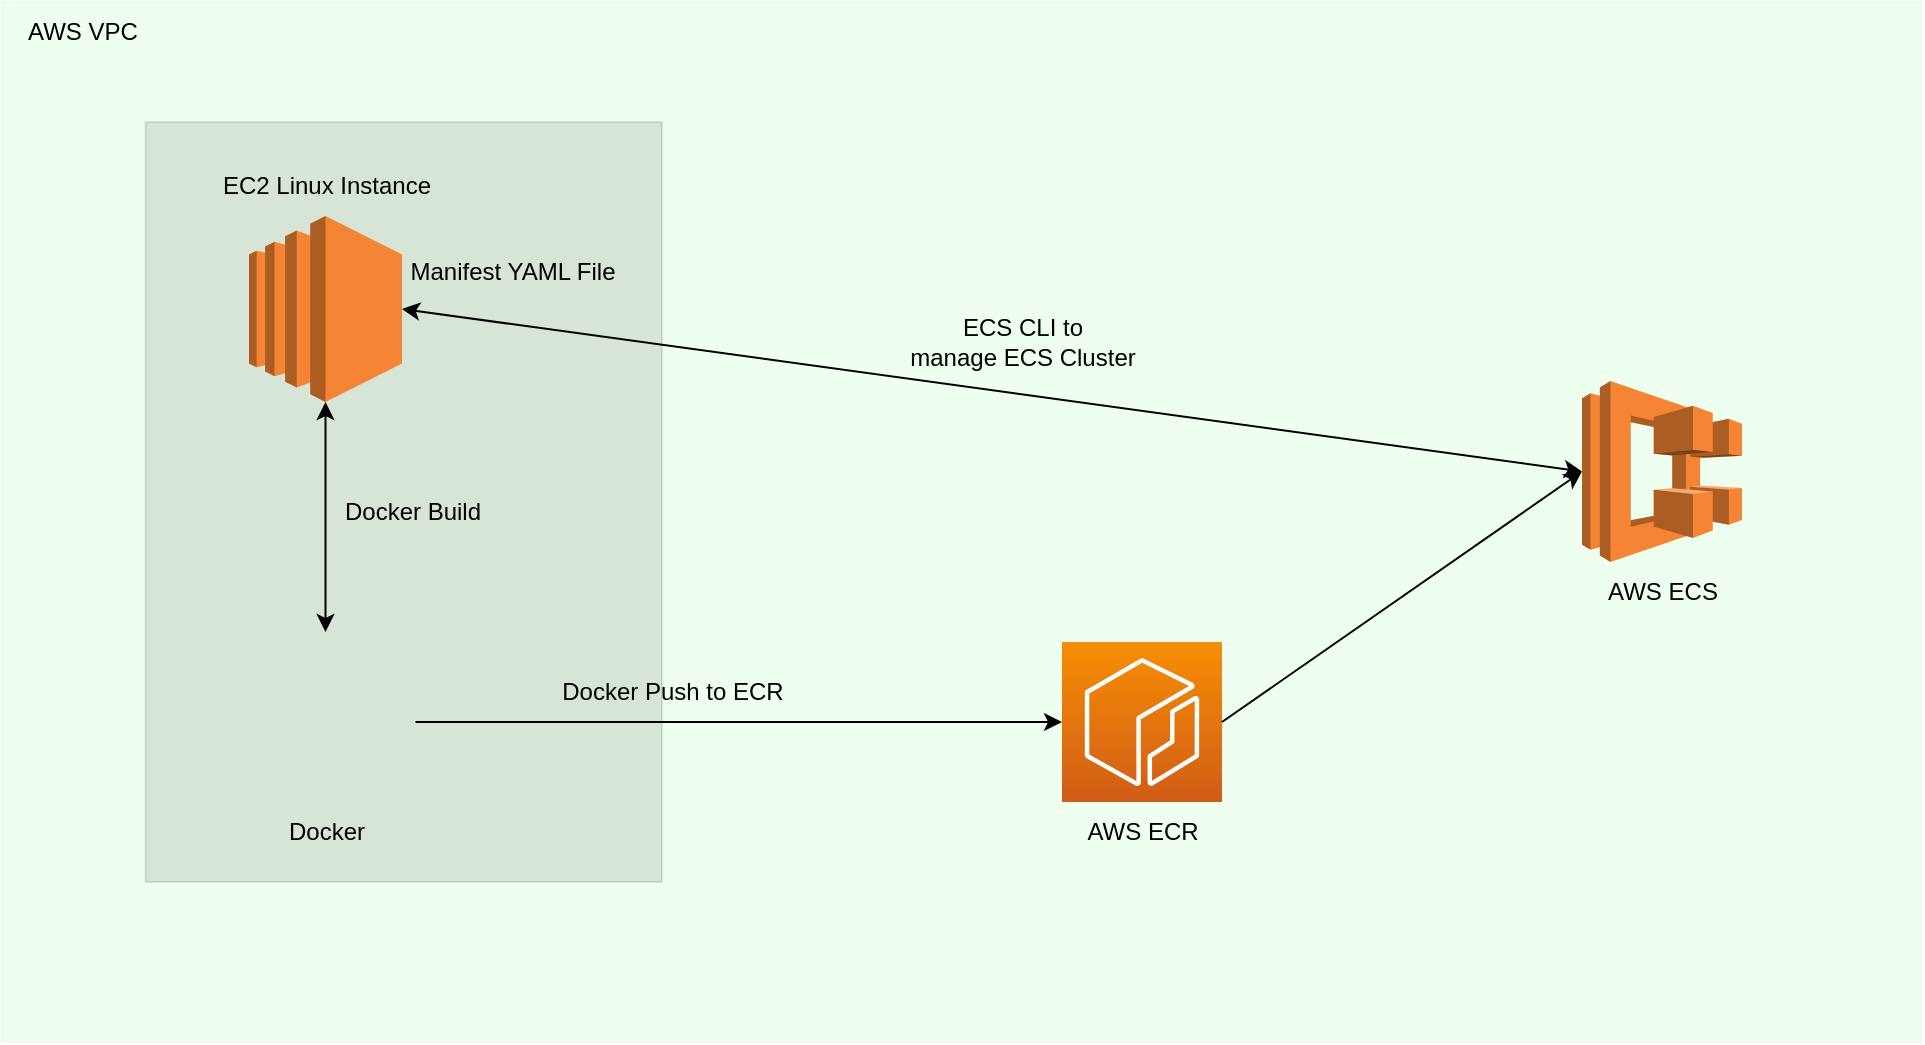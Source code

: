 <mxfile version="21.2.3" type="github" pages="4">
  <diagram name="Page-1" id="7zvxNQb4Ozjep0HO4efl">
    <mxGraphModel dx="977" dy="438" grid="1" gridSize="10" guides="1" tooltips="1" connect="1" arrows="1" fold="1" page="1" pageScale="1" pageWidth="850" pageHeight="1100" math="0" shadow="0">
      <root>
        <mxCell id="0" />
        <mxCell id="1" parent="0" />
        <mxCell id="pFxzExFFJ2MP1-B2gwdX-1" value="" style="rounded=0;whiteSpace=wrap;html=1;shadow=0;strokeColor=#66FF66;fillColor=#66FF66;opacity=10;" parent="1" vertex="1">
          <mxGeometry x="40" width="960" height="520" as="geometry" />
        </mxCell>
        <mxCell id="pFxzExFFJ2MP1-B2gwdX-2" value="" style="rounded=0;whiteSpace=wrap;html=1;opacity=10;direction=south;strokeColor=#000000;fillColor=#000000;shadow=0;" parent="1" vertex="1">
          <mxGeometry x="111.75" y="60" width="258.25" height="380" as="geometry" />
        </mxCell>
        <mxCell id="pFxzExFFJ2MP1-B2gwdX-3" value="" style="sketch=0;points=[[0,0,0],[0.25,0,0],[0.5,0,0],[0.75,0,0],[1,0,0],[0,1,0],[0.25,1,0],[0.5,1,0],[0.75,1,0],[1,1,0],[0,0.25,0],[0,0.5,0],[0,0.75,0],[1,0.25,0],[1,0.5,0],[1,0.75,0]];outlineConnect=0;fontColor=#232F3E;gradientColor=#F78E04;gradientDirection=north;fillColor=#D05C17;strokeColor=#ffffff;dashed=0;verticalLabelPosition=bottom;verticalAlign=top;align=center;html=1;fontSize=12;fontStyle=0;aspect=fixed;shape=mxgraph.aws4.resourceIcon;resIcon=mxgraph.aws4.ecr;" parent="1" vertex="1">
          <mxGeometry x="570" y="320" width="80" height="80" as="geometry" />
        </mxCell>
        <mxCell id="pFxzExFFJ2MP1-B2gwdX-4" value="" style="outlineConnect=0;dashed=0;verticalLabelPosition=bottom;verticalAlign=top;align=center;html=1;shape=mxgraph.aws3.ec2;fillColor=#F58534;gradientColor=none;" parent="1" vertex="1">
          <mxGeometry x="163.5" y="107" width="76.5" height="93" as="geometry" />
        </mxCell>
        <mxCell id="pFxzExFFJ2MP1-B2gwdX-5" value="" style="shape=image;html=1;verticalAlign=top;verticalLabelPosition=bottom;labelBackgroundColor=#ffffff;imageAspect=0;aspect=fixed;image=https://cdn1.iconfinder.com/data/icons/unicons-line-vol-3/24/docker-128.png" parent="1" vertex="1">
          <mxGeometry x="156.75" y="315" width="90" height="90" as="geometry" />
        </mxCell>
        <mxCell id="pFxzExFFJ2MP1-B2gwdX-6" value="EC2 Linux Instance" style="text;html=1;resizable=0;autosize=1;align=center;verticalAlign=middle;points=[];fillColor=none;strokeColor=none;rounded=0;" parent="1" vertex="1">
          <mxGeometry x="136.75" y="77" width="130" height="30" as="geometry" />
        </mxCell>
        <mxCell id="pFxzExFFJ2MP1-B2gwdX-7" value="Docker" style="text;html=1;resizable=0;autosize=1;align=center;verticalAlign=middle;points=[];fillColor=none;strokeColor=none;rounded=0;" parent="1" vertex="1">
          <mxGeometry x="171.75" y="400" width="60" height="30" as="geometry" />
        </mxCell>
        <mxCell id="pFxzExFFJ2MP1-B2gwdX-8" value="AWS ECR" style="text;html=1;resizable=0;autosize=1;align=center;verticalAlign=middle;points=[];fillColor=none;strokeColor=none;rounded=0;" parent="1" vertex="1">
          <mxGeometry x="570" y="400" width="80" height="30" as="geometry" />
        </mxCell>
        <mxCell id="pFxzExFFJ2MP1-B2gwdX-9" value="" style="outlineConnect=0;dashed=0;verticalLabelPosition=bottom;verticalAlign=top;align=center;html=1;shape=mxgraph.aws3.ecs;fillColor=#F58534;gradientColor=none;" parent="1" vertex="1">
          <mxGeometry x="830" y="189.5" width="80" height="90.5" as="geometry" />
        </mxCell>
        <mxCell id="pFxzExFFJ2MP1-B2gwdX-10" value="AWS ECS" style="text;html=1;resizable=0;autosize=1;align=center;verticalAlign=middle;points=[];fillColor=none;strokeColor=none;rounded=0;" parent="1" vertex="1">
          <mxGeometry x="830" y="280" width="80" height="30" as="geometry" />
        </mxCell>
        <mxCell id="pFxzExFFJ2MP1-B2gwdX-11" value="" style="endArrow=classic;startArrow=classic;html=1;rounded=0;exitX=0.5;exitY=0;exitDx=0;exitDy=0;entryX=0.5;entryY=1;entryDx=0;entryDy=0;entryPerimeter=0;" parent="1" source="pFxzExFFJ2MP1-B2gwdX-5" target="pFxzExFFJ2MP1-B2gwdX-4" edge="1">
          <mxGeometry width="50" height="50" relative="1" as="geometry">
            <mxPoint x="410" y="340" as="sourcePoint" />
            <mxPoint x="202" y="230" as="targetPoint" />
          </mxGeometry>
        </mxCell>
        <mxCell id="pFxzExFFJ2MP1-B2gwdX-12" value="" style="endArrow=classic;html=1;rounded=0;exitX=1;exitY=0.5;exitDx=0;exitDy=0;entryX=0;entryY=0.5;entryDx=0;entryDy=0;entryPerimeter=0;" parent="1" source="pFxzExFFJ2MP1-B2gwdX-5" target="pFxzExFFJ2MP1-B2gwdX-3" edge="1">
          <mxGeometry width="50" height="50" relative="1" as="geometry">
            <mxPoint x="410" y="340" as="sourcePoint" />
            <mxPoint x="460" y="290" as="targetPoint" />
          </mxGeometry>
        </mxCell>
        <mxCell id="pFxzExFFJ2MP1-B2gwdX-13" value="" style="endArrow=classic;html=1;rounded=0;exitX=1;exitY=0.5;exitDx=0;exitDy=0;exitPerimeter=0;entryX=0;entryY=0.5;entryDx=0;entryDy=0;entryPerimeter=0;" parent="1" source="pFxzExFFJ2MP1-B2gwdX-3" target="pFxzExFFJ2MP1-B2gwdX-9" edge="1">
          <mxGeometry width="50" height="50" relative="1" as="geometry">
            <mxPoint x="410" y="340" as="sourcePoint" />
            <mxPoint x="460" y="290" as="targetPoint" />
          </mxGeometry>
        </mxCell>
        <mxCell id="pFxzExFFJ2MP1-B2gwdX-14" value="Docker Build" style="text;html=1;resizable=0;autosize=1;align=center;verticalAlign=middle;points=[];fillColor=none;strokeColor=none;rounded=0;" parent="1" vertex="1">
          <mxGeometry x="200" y="240" width="90" height="30" as="geometry" />
        </mxCell>
        <mxCell id="pFxzExFFJ2MP1-B2gwdX-15" value="Docker Push to ECR" style="text;html=1;resizable=0;autosize=1;align=center;verticalAlign=middle;points=[];fillColor=none;strokeColor=none;rounded=0;" parent="1" vertex="1">
          <mxGeometry x="310" y="330" width="130" height="30" as="geometry" />
        </mxCell>
        <mxCell id="pFxzExFFJ2MP1-B2gwdX-16" value="ECS CLI to &lt;br&gt;manage ECS Cluster" style="text;html=1;resizable=0;autosize=1;align=center;verticalAlign=middle;points=[];fillColor=none;strokeColor=none;rounded=0;opacity=10;" parent="1" vertex="1">
          <mxGeometry x="480" y="150" width="140" height="40" as="geometry" />
        </mxCell>
        <mxCell id="pFxzExFFJ2MP1-B2gwdX-17" value="" style="endArrow=classic;startArrow=classic;html=1;rounded=0;exitX=1;exitY=0.5;exitDx=0;exitDy=0;exitPerimeter=0;entryX=0;entryY=0.5;entryDx=0;entryDy=0;entryPerimeter=0;" parent="1" source="pFxzExFFJ2MP1-B2gwdX-4" target="pFxzExFFJ2MP1-B2gwdX-9" edge="1">
          <mxGeometry width="50" height="50" relative="1" as="geometry">
            <mxPoint x="410" y="340" as="sourcePoint" />
            <mxPoint x="460" y="290" as="targetPoint" />
          </mxGeometry>
        </mxCell>
        <mxCell id="pFxzExFFJ2MP1-B2gwdX-18" value="Manifest YAML File" style="text;html=1;resizable=0;autosize=1;align=center;verticalAlign=middle;points=[];fillColor=none;strokeColor=none;rounded=0;rotation=0;" parent="1" vertex="1">
          <mxGeometry x="230" y="120" width="130" height="30" as="geometry" />
        </mxCell>
        <mxCell id="pFxzExFFJ2MP1-B2gwdX-19" value="AWS VPC" style="text;html=1;resizable=0;autosize=1;align=center;verticalAlign=middle;points=[];fillColor=none;strokeColor=none;rounded=0;shadow=0;opacity=10;" parent="1" vertex="1">
          <mxGeometry x="40" width="80" height="30" as="geometry" />
        </mxCell>
      </root>
    </mxGraphModel>
  </diagram>
  <diagram id="PMksMnzRWGZusnz7ppD5" name="Page-2">
    <mxGraphModel dx="977" dy="1538" grid="1" gridSize="10" guides="1" tooltips="1" connect="1" arrows="1" fold="1" page="1" pageScale="1" pageWidth="850" pageHeight="1100" math="0" shadow="0">
      <root>
        <mxCell id="0" />
        <mxCell id="1" parent="0" />
        <mxCell id="rsvW3iAJo9EVNwt34aLY-1" value="" style="rounded=0;whiteSpace=wrap;html=1;fillColor=none;" parent="1" vertex="1">
          <mxGeometry x="10" y="-480" width="2880" height="1360" as="geometry" />
        </mxCell>
        <mxCell id="rsvW3iAJo9EVNwt34aLY-2" value="" style="rounded=0;whiteSpace=wrap;html=1;fillColor=none;" parent="1" vertex="1">
          <mxGeometry x="1540" y="-410" width="347.5" height="1230.12" as="geometry" />
        </mxCell>
        <mxCell id="rsvW3iAJo9EVNwt34aLY-3" value="" style="rounded=0;whiteSpace=wrap;html=1;shadow=0;strokeColor=#1A1A1A;fillColor=none;" parent="1" vertex="1">
          <mxGeometry x="70" y="-75" width="700" height="780" as="geometry" />
        </mxCell>
        <mxCell id="rsvW3iAJo9EVNwt34aLY-4" value="" style="shape=image;html=1;verticalAlign=top;verticalLabelPosition=bottom;labelBackgroundColor=#ffffff;imageAspect=0;aspect=fixed;image=https://cdn1.iconfinder.com/data/icons/unicons-line-vol-3/24/docker-128.png;fillColor=#B3FF66;" parent="1" vertex="1">
          <mxGeometry x="560" y="440" width="160" height="160" as="geometry" />
        </mxCell>
        <mxCell id="rsvW3iAJo9EVNwt34aLY-5" value="" style="sketch=0;points=[[0,0,0],[0.25,0,0],[0.5,0,0],[0.75,0,0],[1,0,0],[0,1,0],[0.25,1,0],[0.5,1,0],[0.75,1,0],[1,1,0],[0,0.25,0],[0,0.5,0],[0,0.75,0],[1,0.25,0],[1,0.5,0],[1,0.75,0]];outlineConnect=0;fontColor=#232F3E;gradientColor=#F78E04;gradientDirection=north;fillColor=#D05C17;strokeColor=#ffffff;dashed=0;verticalLabelPosition=bottom;verticalAlign=top;align=center;html=1;fontSize=12;fontStyle=0;aspect=fixed;shape=mxgraph.aws4.resourceIcon;resIcon=mxgraph.aws4.ec2;" parent="1" vertex="1">
          <mxGeometry x="330" y="-30" width="160" height="160" as="geometry" />
        </mxCell>
        <mxCell id="rsvW3iAJo9EVNwt34aLY-6" value="" style="endArrow=classic;startArrow=classic;html=1;rounded=0;exitX=0.5;exitY=0;exitDx=0;exitDy=0;entryX=0.5;entryY=1;entryDx=0;entryDy=0;entryPerimeter=0;strokeWidth=2;" parent="1" source="rsvW3iAJo9EVNwt34aLY-4" target="rsvW3iAJo9EVNwt34aLY-5" edge="1">
          <mxGeometry width="50" height="50" relative="1" as="geometry">
            <mxPoint x="400" y="280" as="sourcePoint" />
            <mxPoint x="450" y="230" as="targetPoint" />
          </mxGeometry>
        </mxCell>
        <mxCell id="rsvW3iAJo9EVNwt34aLY-7" value="" style="outlineConnect=0;dashed=0;verticalLabelPosition=bottom;verticalAlign=top;align=center;html=1;shape=mxgraph.aws3.ecr_registry;fillColor=#F58534;gradientColor=none;shadow=0;strokeColor=#1A1A1A;" parent="1" vertex="1">
          <mxGeometry x="1070" y="209.99" width="170" height="160" as="geometry" />
        </mxCell>
        <mxCell id="rsvW3iAJo9EVNwt34aLY-8" value="" style="outlineConnect=0;dashed=0;verticalLabelPosition=bottom;verticalAlign=top;align=center;html=1;shape=mxgraph.aws3.ecs;fillColor=#F58534;gradientColor=none;shadow=0;strokeColor=#1A1A1A;" parent="1" vertex="1">
          <mxGeometry x="1607.5" y="180" width="212.5" height="220" as="geometry" />
        </mxCell>
        <mxCell id="rsvW3iAJo9EVNwt34aLY-9" value="" style="endArrow=classic;html=1;exitX=1;exitY=0.5;exitDx=0;exitDy=0;exitPerimeter=0;rounded=0;strokeWidth=2;entryX=0;entryY=0.5;entryDx=0;entryDy=0;entryPerimeter=0;" parent="1" source="rsvW3iAJo9EVNwt34aLY-7" target="rsvW3iAJo9EVNwt34aLY-8" edge="1">
          <mxGeometry width="50" height="50" relative="1" as="geometry">
            <mxPoint x="890" y="250" as="sourcePoint" />
            <mxPoint x="1140" y="220" as="targetPoint" />
          </mxGeometry>
        </mxCell>
        <mxCell id="rsvW3iAJo9EVNwt34aLY-10" value="" style="endArrow=classic;html=1;rounded=0;strokeWidth=2;entryX=0;entryY=0.5;entryDx=0;entryDy=0;entryPerimeter=0;exitX=1;exitY=0.47;exitDx=0;exitDy=0;exitPerimeter=0;" parent="1" source="rsvW3iAJo9EVNwt34aLY-3" target="rsvW3iAJo9EVNwt34aLY-7" edge="1">
          <mxGeometry width="50" height="50" relative="1" as="geometry">
            <mxPoint x="660" y="290" as="sourcePoint" />
            <mxPoint x="730" y="200" as="targetPoint" />
          </mxGeometry>
        </mxCell>
        <mxCell id="rsvW3iAJo9EVNwt34aLY-11" value="&lt;b&gt;&lt;font style=&quot;font-size: 22px;&quot;&gt;EC2 Instance Free Tier&lt;/font&gt;&lt;/b&gt;" style="text;html=1;resizable=0;autosize=1;align=center;verticalAlign=middle;points=[];fillColor=none;strokeColor=none;rounded=0;shadow=0;" parent="1" vertex="1">
          <mxGeometry x="280" y="-75" width="260" height="40" as="geometry" />
        </mxCell>
        <mxCell id="rsvW3iAJo9EVNwt34aLY-12" value="&lt;b&gt;&lt;font style=&quot;font-size: 22px;&quot;&gt;Docker&lt;/font&gt;&lt;/b&gt;" style="text;html=1;resizable=0;autosize=1;align=center;verticalAlign=middle;points=[];fillColor=none;strokeColor=none;rounded=0;shadow=0;fontSize=14;" parent="1" vertex="1">
          <mxGeometry x="580" y="580" width="100" height="40" as="geometry" />
        </mxCell>
        <mxCell id="rsvW3iAJo9EVNwt34aLY-13" value="&lt;b&gt;&lt;font style=&quot;font-size: 22px;&quot;&gt;Docker Push to AWS ECR&lt;/font&gt;&lt;/b&gt;" style="text;html=1;resizable=0;autosize=1;align=center;verticalAlign=middle;points=[];fillColor=none;strokeColor=none;rounded=0;shadow=0;fontSize=14;" parent="1" vertex="1">
          <mxGeometry x="770" y="240" width="290" height="40" as="geometry" />
        </mxCell>
        <mxCell id="rsvW3iAJo9EVNwt34aLY-14" value="" style="shape=note;whiteSpace=wrap;html=1;backgroundOutline=1;fontColor=#000000;darkOpacity=0.05;fillColor=#FFF9B2;strokeColor=none;fillStyle=solid;direction=west;gradientDirection=north;gradientColor=#FFF2A1;shadow=1;size=20;pointerEvents=1;fontSize=14;" parent="1" vertex="1">
          <mxGeometry x="335" y="-300" width="315" height="190" as="geometry" />
        </mxCell>
        <mxCell id="rsvW3iAJo9EVNwt34aLY-15" value="&lt;b&gt;EC2 instance with Docker Configured:&lt;/b&gt;" style="text;html=1;resizable=0;autosize=1;align=center;verticalAlign=middle;points=[];fillColor=none;strokeColor=none;rounded=0;shadow=0;fontSize=14;" parent="1" vertex="1">
          <mxGeometry x="352.5" y="-290" width="280" height="30" as="geometry" />
        </mxCell>
        <mxCell id="rsvW3iAJo9EVNwt34aLY-16" value="Docker Installed and Configured&lt;br&gt;&lt;br&gt;Storing Manifest YAML file &lt;br&gt;to Create and Manage ECS Cluster&lt;br&gt;&lt;br&gt;AWS ECS CLI Configured" style="text;html=1;resizable=0;autosize=1;align=left;verticalAlign=middle;points=[];fillColor=none;strokeColor=none;rounded=0;shadow=0;fontSize=14;textDirection=ltr;" parent="1" vertex="1">
          <mxGeometry x="360" y="-240" width="240" height="110" as="geometry" />
        </mxCell>
        <mxCell id="rsvW3iAJo9EVNwt34aLY-17" value="&lt;b&gt;&lt;font style=&quot;font-size: 22px;&quot;&gt;AWS ECS Cluster&lt;/font&gt;&lt;/b&gt;" style="text;html=1;resizable=0;autosize=1;align=center;verticalAlign=middle;points=[];fillColor=none;strokeColor=none;rounded=0;shadow=0;fontSize=14;" parent="1" vertex="1">
          <mxGeometry x="1608.75" y="415" width="210" height="40" as="geometry" />
        </mxCell>
        <mxCell id="rsvW3iAJo9EVNwt34aLY-18" value="&lt;b&gt;&lt;font style=&quot;font-size: 22px;&quot;&gt;AWS ECR&lt;/font&gt;&lt;/b&gt;" style="text;html=1;resizable=0;autosize=1;align=center;verticalAlign=middle;points=[];fillColor=none;strokeColor=none;rounded=0;shadow=0;fontSize=15;" parent="1" vertex="1">
          <mxGeometry x="1085" y="375" width="130" height="40" as="geometry" />
        </mxCell>
        <mxCell id="rsvW3iAJo9EVNwt34aLY-19" value="&lt;b&gt;&lt;font style=&quot;font-size: 22px;&quot;&gt;AWS VPC - US-West-2&lt;/font&gt;&lt;/b&gt;" style="text;strokeColor=none;align=center;fillColor=none;html=1;verticalAlign=middle;whiteSpace=wrap;rounded=0;" parent="1" vertex="1">
          <mxGeometry x="20" y="-460" width="270" height="60" as="geometry" />
        </mxCell>
        <mxCell id="rsvW3iAJo9EVNwt34aLY-20" value="" style="outlineConnect=0;dashed=0;verticalLabelPosition=bottom;verticalAlign=top;align=center;html=1;shape=mxgraph.aws3.cli;fillColor=#444444;gradientColor=none;" parent="1" vertex="1">
          <mxGeometry x="150" y="440" width="120" height="130" as="geometry" />
        </mxCell>
        <mxCell id="rsvW3iAJo9EVNwt34aLY-21" value="" style="endArrow=classic;startArrow=classic;html=1;rounded=0;exitX=0.57;exitY=0;exitDx=0;exitDy=0;exitPerimeter=0;entryX=0.5;entryY=1;entryDx=0;entryDy=0;entryPerimeter=0;strokeWidth=2;" parent="1" source="rsvW3iAJo9EVNwt34aLY-20" target="rsvW3iAJo9EVNwt34aLY-5" edge="1">
          <mxGeometry width="50" height="50" relative="1" as="geometry">
            <mxPoint x="370" y="290" as="sourcePoint" />
            <mxPoint x="190" y="90" as="targetPoint" />
          </mxGeometry>
        </mxCell>
        <mxCell id="rsvW3iAJo9EVNwt34aLY-22" value="&lt;b&gt;&lt;font style=&quot;font-size: 22px;&quot;&gt;AWS CLI Configured with IAM Creds&lt;/font&gt;&lt;/b&gt;" style="text;strokeColor=none;align=center;fillColor=none;html=1;verticalAlign=middle;whiteSpace=wrap;rounded=0;" parent="1" vertex="1">
          <mxGeometry x="155" y="610" width="110" height="30" as="geometry" />
        </mxCell>
        <mxCell id="rsvW3iAJo9EVNwt34aLY-23" value="" style="sketch=0;points=[[0,0,0],[0.25,0,0],[0.5,0,0],[0.75,0,0],[1,0,0],[0,1,0],[0.25,1,0],[0.5,1,0],[0.75,1,0],[1,1,0],[0,0.25,0],[0,0.5,0],[0,0.75,0],[1,0.25,0],[1,0.5,0],[1,0.75,0]];outlineConnect=0;fontColor=#232F3E;gradientColor=#F78E04;gradientDirection=north;fillColor=#D05C17;strokeColor=#ffffff;dashed=0;verticalLabelPosition=bottom;verticalAlign=top;align=center;html=1;fontSize=12;fontStyle=0;aspect=fixed;shape=mxgraph.aws4.resourceIcon;resIcon=mxgraph.aws4.ecs;" parent="1" vertex="1">
          <mxGeometry x="1624.25" y="-319" width="179" height="179" as="geometry" />
        </mxCell>
        <mxCell id="rsvW3iAJo9EVNwt34aLY-24" value="&lt;b style=&quot;&quot;&gt;&lt;font style=&quot;font-size: 22px;&quot;&gt;ECS Service Container&lt;/font&gt;&lt;/b&gt;" style="text;strokeColor=none;align=left;fillColor=none;html=1;verticalAlign=middle;whiteSpace=wrap;rounded=0;" parent="1" vertex="1">
          <mxGeometry x="1590" y="-385.5" width="259" height="70" as="geometry" />
        </mxCell>
        <mxCell id="rsvW3iAJo9EVNwt34aLY-25" value="" style="shape=note;whiteSpace=wrap;html=1;backgroundOutline=1;fontColor=#000000;darkOpacity=0.05;fillColor=#FFF9B2;strokeColor=none;fillStyle=solid;direction=west;gradientDirection=north;gradientColor=#FFF2A1;shadow=1;size=20;pointerEvents=1;" parent="1" vertex="1">
          <mxGeometry x="1950" y="-400" width="380" height="220" as="geometry" />
        </mxCell>
        <mxCell id="rsvW3iAJo9EVNwt34aLY-26" value="&lt;font size=&quot;1&quot; style=&quot;&quot;&gt;&lt;b style=&quot;font-size: 24px;&quot;&gt;ECS Task Def:&lt;/b&gt;&lt;/font&gt;" style="text;strokeColor=none;align=center;fillColor=none;html=1;verticalAlign=middle;whiteSpace=wrap;rounded=0;" parent="1" vertex="1">
          <mxGeometry x="2020" y="-394.5" width="260" height="30" as="geometry" />
        </mxCell>
        <mxCell id="rsvW3iAJo9EVNwt34aLY-27" value="" style="outlineConnect=0;dashed=0;verticalLabelPosition=bottom;verticalAlign=top;align=center;html=1;shape=mxgraph.aws3.application_load_balancer;fillColor=#F58534;gradientColor=none;" parent="1" vertex="1">
          <mxGeometry x="2273.75" y="189.87" width="203.75" height="200.25" as="geometry" />
        </mxCell>
        <mxCell id="rsvW3iAJo9EVNwt34aLY-28" value="&lt;div style=&quot;text-align: left; font-size: 22px;&quot;&gt;&lt;ul&gt;&lt;li&gt;&lt;span style=&quot;background-color: initial;&quot;&gt;&lt;font style=&quot;font-size: 22px;&quot;&gt;Create Task definition&amp;nbsp;&lt;/font&gt;&lt;/span&gt;&lt;/li&gt;&lt;li&gt;&lt;span style=&quot;background-color: initial;&quot;&gt;&lt;font style=&quot;font-size: 22px;&quot;&gt;Add Container select HOST &amp;amp; Container PORT&lt;/font&gt;&lt;/span&gt;&lt;/li&gt;&lt;li&gt;&lt;span style=&quot;background-color: initial;&quot;&gt;&lt;font style=&quot;font-size: 22px;&quot;&gt;Enable Logging Insights&lt;/font&gt;&lt;/span&gt;&lt;/li&gt;&lt;/ul&gt;&lt;/div&gt;" style="text;strokeColor=none;align=center;fillColor=none;html=1;verticalAlign=middle;whiteSpace=wrap;rounded=0;" parent="1" vertex="1">
          <mxGeometry x="2005" y="-315.5" width="290" height="95.5" as="geometry" />
        </mxCell>
        <mxCell id="rsvW3iAJo9EVNwt34aLY-29" value="" style="endArrow=classic;startArrow=classic;html=1;rounded=0;strokeWidth=2;" parent="1" source="rsvW3iAJo9EVNwt34aLY-8" target="rsvW3iAJo9EVNwt34aLY-23" edge="1">
          <mxGeometry width="50" height="50" relative="1" as="geometry">
            <mxPoint x="1220" y="110" as="sourcePoint" />
            <mxPoint x="1270" y="120" as="targetPoint" />
          </mxGeometry>
        </mxCell>
        <mxCell id="rsvW3iAJo9EVNwt34aLY-30" value="" style="shape=note;whiteSpace=wrap;html=1;backgroundOutline=1;fontColor=#000000;darkOpacity=0.05;fillColor=#FFF9B2;strokeColor=none;fillStyle=solid;direction=west;gradientDirection=north;gradientColor=#FFF2A1;shadow=1;size=20;pointerEvents=1;" parent="1" vertex="1">
          <mxGeometry x="2210" y="465" width="370" height="215" as="geometry" />
        </mxCell>
        <mxCell id="rsvW3iAJo9EVNwt34aLY-31" value="&lt;b&gt;&lt;font style=&quot;font-size: 22px;&quot;&gt;Elastic Load Balacing&lt;/font&gt;&lt;/b&gt;" style="text;strokeColor=none;align=center;fillColor=none;html=1;verticalAlign=middle;whiteSpace=wrap;rounded=0;" parent="1" vertex="1">
          <mxGeometry x="2280.63" y="140" width="190" height="30" as="geometry" />
        </mxCell>
        <mxCell id="rsvW3iAJo9EVNwt34aLY-32" value="&lt;b&gt;&lt;font style=&quot;font-size: 24px;&quot;&gt;Elastic Load Balacing&lt;/font&gt;&lt;/b&gt;" style="text;strokeColor=none;align=center;fillColor=none;html=1;verticalAlign=middle;whiteSpace=wrap;rounded=0;" parent="1" vertex="1">
          <mxGeometry x="2260" y="480" width="280" height="30" as="geometry" />
        </mxCell>
        <mxCell id="rsvW3iAJo9EVNwt34aLY-33" value="&lt;div style=&quot;text-align: left; font-size: 22px;&quot;&gt;&lt;ul&gt;&lt;li&gt;&lt;span style=&quot;background-color: initial;&quot;&gt;&lt;font style=&quot;font-size: 22px;&quot;&gt;Create Application Load Balacing&lt;/font&gt;&lt;/span&gt;&lt;/li&gt;&lt;li&gt;&lt;span style=&quot;background-color: initial;&quot;&gt;&lt;font style=&quot;font-size: 22px;&quot;&gt;Create target Group and associate with ALB&lt;/font&gt;&lt;/span&gt;&lt;/li&gt;&lt;/ul&gt;&lt;/div&gt;" style="text;strokeColor=none;align=center;fillColor=none;html=1;verticalAlign=middle;whiteSpace=wrap;rounded=0;" parent="1" vertex="1">
          <mxGeometry x="2208.13" y="570" width="371.87" height="70" as="geometry" />
        </mxCell>
        <mxCell id="rsvW3iAJo9EVNwt34aLY-34" value="" style="points=[[0.35,0,0],[0.98,0.51,0],[1,0.71,0],[0.67,1,0],[0,0.795,0],[0,0.65,0]];verticalLabelPosition=bottom;sketch=0;html=1;verticalAlign=top;aspect=fixed;align=center;pointerEvents=1;shape=mxgraph.cisco19.user;fillColor=#005073;strokeColor=none;" parent="1" vertex="1">
          <mxGeometry x="3210" y="209.75" width="160.24" height="160.24" as="geometry" />
        </mxCell>
        <mxCell id="rsvW3iAJo9EVNwt34aLY-35" value="&lt;font size=&quot;1&quot; style=&quot;&quot;&gt;&lt;b style=&quot;font-size: 22px;&quot;&gt;Users&lt;/b&gt;&lt;/font&gt;" style="text;strokeColor=none;align=center;fillColor=none;html=1;verticalAlign=middle;whiteSpace=wrap;rounded=0;" parent="1" vertex="1">
          <mxGeometry x="3225.12" y="410" width="110" height="30" as="geometry" />
        </mxCell>
        <mxCell id="rsvW3iAJo9EVNwt34aLY-36" value="" style="endArrow=classic;html=1;rounded=0;entryX=-0.006;entryY=0.507;entryDx=0;entryDy=0;entryPerimeter=0;strokeWidth=2;" parent="1" source="rsvW3iAJo9EVNwt34aLY-27" target="rsvW3iAJo9EVNwt34aLY-34" edge="1">
          <mxGeometry width="50" height="50" relative="1" as="geometry">
            <mxPoint x="2070" y="220" as="sourcePoint" />
            <mxPoint x="2360" y="220" as="targetPoint" />
          </mxGeometry>
        </mxCell>
        <mxCell id="rsvW3iAJo9EVNwt34aLY-37" value="" style="endArrow=classic;html=1;rounded=0;entryX=0;entryY=0.5;entryDx=0;entryDy=0;entryPerimeter=0;strokeWidth=2;" parent="1" source="rsvW3iAJo9EVNwt34aLY-8" target="rsvW3iAJo9EVNwt34aLY-27" edge="1">
          <mxGeometry width="50" height="50" relative="1" as="geometry">
            <mxPoint x="1690" y="230" as="sourcePoint" />
            <mxPoint x="1740" y="180" as="targetPoint" />
          </mxGeometry>
        </mxCell>
        <mxCell id="rsvW3iAJo9EVNwt34aLY-38" value="&lt;font style=&quot;font-size: 22px;&quot;&gt;&lt;b&gt;EC2 Instance&lt;/b&gt;&lt;/font&gt;" style="text;strokeColor=none;align=center;fillColor=none;html=1;verticalAlign=middle;whiteSpace=wrap;rounded=0;" parent="1" vertex="1">
          <mxGeometry x="325" y="720" width="190" height="30" as="geometry" />
        </mxCell>
        <mxCell id="rsvW3iAJo9EVNwt34aLY-39" value="&lt;font style=&quot;font-size: 22px;&quot;&gt;&lt;b&gt;ALB DNS ACCESS&lt;/b&gt;&lt;/font&gt;" style="text;strokeColor=none;align=center;fillColor=none;html=1;verticalAlign=middle;whiteSpace=wrap;rounded=0;" parent="1" vertex="1">
          <mxGeometry x="2780" y="250" width="250" height="30" as="geometry" />
        </mxCell>
        <mxCell id="gCo4r7-ssR4_ueWoVUQa-1" value="" style="sketch=0;aspect=fixed;pointerEvents=1;shadow=0;dashed=0;html=1;strokeColor=none;labelPosition=center;verticalLabelPosition=bottom;verticalAlign=top;align=center;fillColor=#00188D;shape=mxgraph.azure.script_file" parent="1" vertex="1">
          <mxGeometry x="360" y="460" width="103.4" height="110" as="geometry" />
        </mxCell>
        <mxCell id="gCo4r7-ssR4_ueWoVUQa-3" style="edgeStyle=orthogonalEdgeStyle;rounded=0;orthogonalLoop=1;jettySize=auto;html=1;exitX=0.5;exitY=1;exitDx=0;exitDy=0;" parent="1" source="rsvW3iAJo9EVNwt34aLY-22" target="rsvW3iAJo9EVNwt34aLY-22" edge="1">
          <mxGeometry relative="1" as="geometry" />
        </mxCell>
        <mxCell id="gCo4r7-ssR4_ueWoVUQa-6" value="&lt;font style=&quot;font-size: 22px;&quot;&gt;&lt;b&gt;BASH SCRIPT&lt;/b&gt;&lt;/font&gt;" style="text;strokeColor=none;align=center;fillColor=none;html=1;verticalAlign=middle;whiteSpace=wrap;rounded=0;" parent="1" vertex="1">
          <mxGeometry x="370" y="590" width="70" height="30" as="geometry" />
        </mxCell>
        <mxCell id="gCo4r7-ssR4_ueWoVUQa-7" value="" style="endArrow=classic;startArrow=classic;html=1;rounded=0;exitX=0.5;exitY=0;exitDx=0;exitDy=0;exitPerimeter=0;entryX=0.5;entryY=1;entryDx=0;entryDy=0;entryPerimeter=0;strokeWidth=2;" parent="1" source="gCo4r7-ssR4_ueWoVUQa-1" target="rsvW3iAJo9EVNwt34aLY-5" edge="1">
          <mxGeometry width="50" height="50" relative="1" as="geometry">
            <mxPoint x="470" y="220" as="sourcePoint" />
            <mxPoint x="520" y="170" as="targetPoint" />
          </mxGeometry>
        </mxCell>
      </root>
    </mxGraphModel>
  </diagram>
  <diagram id="ERFQN9QtO8wZGtaTWmV6" name="Page-3">
    <mxGraphModel dx="977" dy="1538" grid="1" gridSize="10" guides="1" tooltips="1" connect="1" arrows="1" fold="1" page="1" pageScale="1" pageWidth="850" pageHeight="1100" math="0" shadow="0">
      <root>
        <mxCell id="0" />
        <mxCell id="1" parent="0" />
        <mxCell id="mGc-1ibYIb-3vM-l5-Lr-2" value="" style="rounded=0;whiteSpace=wrap;html=1;fillColor=none;" parent="1" vertex="1">
          <mxGeometry x="1540" y="-410" width="347.5" height="1230.12" as="geometry" />
        </mxCell>
        <mxCell id="mGc-1ibYIb-3vM-l5-Lr-1" value="S" style="rounded=0;whiteSpace=wrap;html=1;fillColor=none;" parent="1" vertex="1">
          <mxGeometry x="10" y="-480" width="2880" height="1600" as="geometry" />
        </mxCell>
        <mxCell id="mGc-1ibYIb-3vM-l5-Lr-3" value="" style="rounded=0;whiteSpace=wrap;html=1;shadow=0;strokeColor=#1A1A1A;fillColor=none;" parent="1" vertex="1">
          <mxGeometry x="70" y="-75" width="810" height="780" as="geometry" />
        </mxCell>
        <mxCell id="mGc-1ibYIb-3vM-l5-Lr-4" value="" style="shape=image;html=1;verticalAlign=top;verticalLabelPosition=bottom;labelBackgroundColor=#ffffff;imageAspect=0;aspect=fixed;image=https://cdn1.iconfinder.com/data/icons/unicons-line-vol-3/24/docker-128.png;fillColor=#B3FF66;" parent="1" vertex="1">
          <mxGeometry x="690" y="420.13" width="160" height="160" as="geometry" />
        </mxCell>
        <mxCell id="mGc-1ibYIb-3vM-l5-Lr-5" value="" style="sketch=0;points=[[0,0,0],[0.25,0,0],[0.5,0,0],[0.75,0,0],[1,0,0],[0,1,0],[0.25,1,0],[0.5,1,0],[0.75,1,0],[1,1,0],[0,0.25,0],[0,0.5,0],[0,0.75,0],[1,0.25,0],[1,0.5,0],[1,0.75,0]];outlineConnect=0;fontColor=#232F3E;gradientColor=#F78E04;gradientDirection=north;fillColor=#D05C17;strokeColor=#ffffff;dashed=0;verticalLabelPosition=bottom;verticalAlign=top;align=center;html=1;fontSize=12;fontStyle=0;aspect=fixed;shape=mxgraph.aws4.resourceIcon;resIcon=mxgraph.aws4.ec2;" parent="1" vertex="1">
          <mxGeometry x="397.5" width="160" height="160" as="geometry" />
        </mxCell>
        <mxCell id="mGc-1ibYIb-3vM-l5-Lr-6" value="" style="endArrow=classic;startArrow=classic;html=1;rounded=0;exitX=0.5;exitY=0;exitDx=0;exitDy=0;entryX=0.5;entryY=1;entryDx=0;entryDy=0;entryPerimeter=0;strokeWidth=2;" parent="1" source="mGc-1ibYIb-3vM-l5-Lr-4" target="mGc-1ibYIb-3vM-l5-Lr-5" edge="1">
          <mxGeometry width="50" height="50" relative="1" as="geometry">
            <mxPoint x="400" y="280" as="sourcePoint" />
            <mxPoint x="450" y="230" as="targetPoint" />
          </mxGeometry>
        </mxCell>
        <mxCell id="mGc-1ibYIb-3vM-l5-Lr-7" value="" style="outlineConnect=0;dashed=0;verticalLabelPosition=bottom;verticalAlign=top;align=center;html=1;shape=mxgraph.aws3.ecr_registry;fillColor=#F58534;gradientColor=none;shadow=0;strokeColor=#1A1A1A;" parent="1" vertex="1">
          <mxGeometry x="397.5" y="910" width="170" height="160" as="geometry" />
        </mxCell>
        <mxCell id="mGc-1ibYIb-3vM-l5-Lr-9" value="" style="endArrow=classic;html=1;rounded=0;strokeWidth=2;entryX=0;entryY=0.5;entryDx=0;entryDy=0;entryPerimeter=0;exitX=1;exitY=0.5;exitDx=0;exitDy=0;" parent="1" source="mGc-1ibYIb-3vM-l5-Lr-3" target="mGc-1ibYIb-3vM-l5-Lr-41" edge="1">
          <mxGeometry width="50" height="50" relative="1" as="geometry">
            <mxPoint x="640" y="320" as="sourcePoint" />
            <mxPoint x="1607.5" y="290" as="targetPoint" />
          </mxGeometry>
        </mxCell>
        <mxCell id="mGc-1ibYIb-3vM-l5-Lr-10" value="" style="endArrow=classic;html=1;rounded=0;strokeWidth=2;entryX=0.5;entryY=0;entryDx=0;entryDy=0;entryPerimeter=0;exitX=0.5;exitY=1;exitDx=0;exitDy=0;exitPerimeter=0;" parent="1" source="Y7rYeJRMc5M1TqwPw5-7-1" target="mGc-1ibYIb-3vM-l5-Lr-7" edge="1">
          <mxGeometry width="50" height="50" relative="1" as="geometry">
            <mxPoint x="660" y="290" as="sourcePoint" />
            <mxPoint x="730" y="200" as="targetPoint" />
          </mxGeometry>
        </mxCell>
        <mxCell id="mGc-1ibYIb-3vM-l5-Lr-11" value="&lt;b&gt;&lt;font style=&quot;font-size: 22px;&quot;&gt;EC2 Instance Free Tier&lt;/font&gt;&lt;/b&gt;" style="text;html=1;resizable=0;autosize=1;align=center;verticalAlign=middle;points=[];fillColor=none;strokeColor=none;rounded=0;shadow=0;" parent="1" vertex="1">
          <mxGeometry x="335" y="-75" width="260" height="40" as="geometry" />
        </mxCell>
        <mxCell id="mGc-1ibYIb-3vM-l5-Lr-12" value="&lt;b&gt;&lt;font style=&quot;font-size: 22px;&quot;&gt;Docker&lt;/font&gt;&lt;/b&gt;" style="text;html=1;resizable=0;autosize=1;align=center;verticalAlign=middle;points=[];fillColor=none;strokeColor=none;rounded=0;shadow=0;fontSize=14;" parent="1" vertex="1">
          <mxGeometry x="710" y="565" width="100" height="40" as="geometry" />
        </mxCell>
        <mxCell id="mGc-1ibYIb-3vM-l5-Lr-13" value="&lt;b&gt;&lt;font style=&quot;font-size: 22px;&quot;&gt;Docker Push to AWS ECR&lt;/font&gt;&lt;/b&gt;" style="text;html=1;resizable=0;autosize=1;align=center;verticalAlign=middle;points=[];fillColor=none;strokeColor=none;rounded=0;shadow=0;fontSize=14;" parent="1" vertex="1">
          <mxGeometry x="910" y="234.88" width="290" height="40" as="geometry" />
        </mxCell>
        <mxCell id="mGc-1ibYIb-3vM-l5-Lr-14" value="" style="shape=note;whiteSpace=wrap;html=1;backgroundOutline=1;fontColor=#000000;darkOpacity=0.05;fillColor=#FFF9B2;strokeColor=none;fillStyle=solid;direction=west;gradientDirection=north;gradientColor=#FFF2A1;shadow=1;size=20;pointerEvents=1;fontSize=14;" parent="1" vertex="1">
          <mxGeometry x="335" y="-300" width="315" height="190" as="geometry" />
        </mxCell>
        <mxCell id="mGc-1ibYIb-3vM-l5-Lr-15" value="&lt;b&gt;EC2 instance with Docker Configured:&lt;/b&gt;" style="text;html=1;resizable=0;autosize=1;align=center;verticalAlign=middle;points=[];fillColor=none;strokeColor=none;rounded=0;shadow=0;fontSize=14;" parent="1" vertex="1">
          <mxGeometry x="352.5" y="-290" width="280" height="30" as="geometry" />
        </mxCell>
        <mxCell id="mGc-1ibYIb-3vM-l5-Lr-16" value="Docker Installed and Configured&lt;br&gt;&lt;br&gt;Storing Manifest YAML file &lt;br&gt;to Create and Manage ECS Cluster&lt;br&gt;&lt;br&gt;AWS ECS CLI Configured" style="text;html=1;resizable=0;autosize=1;align=left;verticalAlign=middle;points=[];fillColor=none;strokeColor=none;rounded=0;shadow=0;fontSize=14;textDirection=ltr;" parent="1" vertex="1">
          <mxGeometry x="360" y="-240" width="240" height="110" as="geometry" />
        </mxCell>
        <mxCell id="mGc-1ibYIb-3vM-l5-Lr-17" value="&lt;b&gt;&lt;font style=&quot;font-size: 22px;&quot;&gt;AWS EKS Cluster&lt;/font&gt;&lt;/b&gt;" style="text;html=1;resizable=0;autosize=1;align=center;verticalAlign=middle;points=[];fillColor=none;strokeColor=none;rounded=0;shadow=0;fontSize=14;" parent="1" vertex="1">
          <mxGeometry x="1608.75" y="440" width="210" height="40" as="geometry" />
        </mxCell>
        <mxCell id="mGc-1ibYIb-3vM-l5-Lr-18" value="&lt;b&gt;&lt;font style=&quot;font-size: 22px;&quot;&gt;AWS ECR&lt;/font&gt;&lt;/b&gt;" style="text;html=1;resizable=0;autosize=1;align=center;verticalAlign=middle;points=[];fillColor=none;strokeColor=none;rounded=0;shadow=0;fontSize=15;" parent="1" vertex="1">
          <mxGeometry x="410" y="1070" width="130" height="40" as="geometry" />
        </mxCell>
        <mxCell id="mGc-1ibYIb-3vM-l5-Lr-19" value="&lt;b&gt;&lt;font style=&quot;font-size: 22px;&quot;&gt;AWS VPC&lt;/font&gt;&lt;/b&gt;" style="text;strokeColor=none;align=center;fillColor=none;html=1;verticalAlign=middle;whiteSpace=wrap;rounded=0;" parent="1" vertex="1">
          <mxGeometry x="20" y="-460" width="140" height="60" as="geometry" />
        </mxCell>
        <mxCell id="mGc-1ibYIb-3vM-l5-Lr-20" value="" style="outlineConnect=0;dashed=0;verticalLabelPosition=bottom;verticalAlign=top;align=center;html=1;shape=mxgraph.aws3.cli;fillColor=#444444;gradientColor=none;" parent="1" vertex="1">
          <mxGeometry x="170" y="430" width="115" height="130" as="geometry" />
        </mxCell>
        <mxCell id="mGc-1ibYIb-3vM-l5-Lr-21" value="" style="endArrow=classic;startArrow=classic;html=1;rounded=0;exitX=0.57;exitY=0;exitDx=0;exitDy=0;exitPerimeter=0;entryX=0.5;entryY=1;entryDx=0;entryDy=0;entryPerimeter=0;strokeWidth=2;" parent="1" source="mGc-1ibYIb-3vM-l5-Lr-20" target="mGc-1ibYIb-3vM-l5-Lr-5" edge="1">
          <mxGeometry width="50" height="50" relative="1" as="geometry">
            <mxPoint x="370" y="290" as="sourcePoint" />
            <mxPoint x="190" y="90" as="targetPoint" />
          </mxGeometry>
        </mxCell>
        <mxCell id="mGc-1ibYIb-3vM-l5-Lr-22" value="&lt;b&gt;&lt;font style=&quot;font-size: 22px;&quot;&gt;AWS CLI Configured with IAM Creds&lt;/font&gt;&lt;/b&gt;" style="text;strokeColor=none;align=center;fillColor=none;html=1;verticalAlign=middle;whiteSpace=wrap;rounded=0;" parent="1" vertex="1">
          <mxGeometry x="175" y="610" width="110" height="30" as="geometry" />
        </mxCell>
        <mxCell id="mGc-1ibYIb-3vM-l5-Lr-27" value="" style="outlineConnect=0;dashed=0;verticalLabelPosition=bottom;verticalAlign=top;align=center;html=1;shape=mxgraph.aws3.application_load_balancer;fillColor=#F58534;gradientColor=none;" parent="1" vertex="1">
          <mxGeometry x="2266.88" y="219.88" width="203.75" height="200.25" as="geometry" />
        </mxCell>
        <mxCell id="mGc-1ibYIb-3vM-l5-Lr-30" value="" style="shape=note;whiteSpace=wrap;html=1;backgroundOutline=1;fontColor=#000000;darkOpacity=0.05;fillColor=#FFF9B2;strokeColor=none;fillStyle=solid;direction=west;gradientDirection=north;gradientColor=#FFF2A1;shadow=1;size=20;pointerEvents=1;" parent="1" vertex="1">
          <mxGeometry x="2210" y="465" width="370" height="215" as="geometry" />
        </mxCell>
        <mxCell id="mGc-1ibYIb-3vM-l5-Lr-31" value="&lt;b&gt;&lt;font style=&quot;font-size: 22px;&quot;&gt;Elastic Load Balacing&lt;/font&gt;&lt;/b&gt;" style="text;strokeColor=none;align=center;fillColor=none;html=1;verticalAlign=middle;whiteSpace=wrap;rounded=0;" parent="1" vertex="1">
          <mxGeometry x="2273.75" y="145" width="190" height="30" as="geometry" />
        </mxCell>
        <mxCell id="mGc-1ibYIb-3vM-l5-Lr-32" value="&lt;b&gt;&lt;font style=&quot;font-size: 24px;&quot;&gt;Elastic Load Balacing&lt;/font&gt;&lt;/b&gt;" style="text;strokeColor=none;align=center;fillColor=none;html=1;verticalAlign=middle;whiteSpace=wrap;rounded=0;" parent="1" vertex="1">
          <mxGeometry x="2260" y="480" width="280" height="30" as="geometry" />
        </mxCell>
        <mxCell id="mGc-1ibYIb-3vM-l5-Lr-33" value="&lt;div style=&quot;text-align: left; font-size: 22px;&quot;&gt;&lt;ul&gt;&lt;li&gt;&lt;span style=&quot;background-color: initial;&quot;&gt;&lt;font style=&quot;font-size: 22px;&quot;&gt;Create Application Load Balacing&lt;/font&gt;&lt;/span&gt;&lt;/li&gt;&lt;li&gt;&lt;span style=&quot;background-color: initial;&quot;&gt;&lt;font style=&quot;font-size: 22px;&quot;&gt;Create target Group and associate with ALB&lt;/font&gt;&lt;/span&gt;&lt;/li&gt;&lt;/ul&gt;&lt;/div&gt;" style="text;strokeColor=none;align=center;fillColor=none;html=1;verticalAlign=middle;whiteSpace=wrap;rounded=0;" parent="1" vertex="1">
          <mxGeometry x="2208.13" y="570" width="371.87" height="70" as="geometry" />
        </mxCell>
        <mxCell id="mGc-1ibYIb-3vM-l5-Lr-34" value="" style="points=[[0.35,0,0],[0.98,0.51,0],[1,0.71,0],[0.67,1,0],[0,0.795,0],[0,0.65,0]];verticalLabelPosition=bottom;sketch=0;html=1;verticalAlign=top;aspect=fixed;align=center;pointerEvents=1;shape=mxgraph.cisco19.user;fillColor=#005073;strokeColor=none;" parent="1" vertex="1">
          <mxGeometry x="3350" y="234.88" width="160.24" height="160.24" as="geometry" />
        </mxCell>
        <mxCell id="mGc-1ibYIb-3vM-l5-Lr-35" value="&lt;font size=&quot;1&quot; style=&quot;&quot;&gt;&lt;b style=&quot;font-size: 22px;&quot;&gt;Users&lt;/b&gt;&lt;/font&gt;" style="text;strokeColor=none;align=center;fillColor=none;html=1;verticalAlign=middle;whiteSpace=wrap;rounded=0;" parent="1" vertex="1">
          <mxGeometry x="3375.12" y="395.12" width="110" height="30" as="geometry" />
        </mxCell>
        <mxCell id="mGc-1ibYIb-3vM-l5-Lr-36" value="" style="endArrow=classic;html=1;rounded=0;entryX=-0.006;entryY=0.507;entryDx=0;entryDy=0;entryPerimeter=0;strokeWidth=2;" parent="1" source="mGc-1ibYIb-3vM-l5-Lr-27" target="mGc-1ibYIb-3vM-l5-Lr-34" edge="1">
          <mxGeometry width="50" height="50" relative="1" as="geometry">
            <mxPoint x="2070" y="220" as="sourcePoint" />
            <mxPoint x="2360" y="220" as="targetPoint" />
          </mxGeometry>
        </mxCell>
        <mxCell id="mGc-1ibYIb-3vM-l5-Lr-37" value="" style="endArrow=classic;html=1;rounded=0;strokeWidth=2;exitX=1;exitY=0.5;exitDx=0;exitDy=0;exitPerimeter=0;" parent="1" source="mGc-1ibYIb-3vM-l5-Lr-41" edge="1">
          <mxGeometry width="50" height="50" relative="1" as="geometry">
            <mxPoint x="1840" y="290" as="sourcePoint" />
            <mxPoint x="2270" y="320" as="targetPoint" />
          </mxGeometry>
        </mxCell>
        <mxCell id="mGc-1ibYIb-3vM-l5-Lr-38" value="&lt;font style=&quot;font-size: 22px;&quot;&gt;&lt;b&gt;EC2 Instance&lt;/b&gt;&lt;/font&gt;" style="text;strokeColor=none;align=center;fillColor=none;html=1;verticalAlign=middle;whiteSpace=wrap;rounded=0;" parent="1" vertex="1">
          <mxGeometry x="255" y="720" width="190" height="30" as="geometry" />
        </mxCell>
        <mxCell id="mGc-1ibYIb-3vM-l5-Lr-39" value="&lt;font style=&quot;font-size: 22px;&quot;&gt;&lt;b&gt;ALB DNS ACCESS&lt;/b&gt;&lt;/font&gt;" style="text;strokeColor=none;align=center;fillColor=none;html=1;verticalAlign=middle;whiteSpace=wrap;rounded=0;" parent="1" vertex="1">
          <mxGeometry x="2790" y="250" width="250" height="30" as="geometry" />
        </mxCell>
        <mxCell id="mGc-1ibYIb-3vM-l5-Lr-40" style="edgeStyle=orthogonalEdgeStyle;rounded=0;orthogonalLoop=1;jettySize=auto;html=1;exitX=0.25;exitY=1;exitDx=0;exitDy=0;entryX=0.25;entryY=0;entryDx=0;entryDy=0;" parent="1" source="mGc-1ibYIb-3vM-l5-Lr-39" target="mGc-1ibYIb-3vM-l5-Lr-39" edge="1">
          <mxGeometry relative="1" as="geometry" />
        </mxCell>
        <mxCell id="mGc-1ibYIb-3vM-l5-Lr-41" value="" style="sketch=0;points=[[0,0,0],[0.25,0,0],[0.5,0,0],[0.75,0,0],[1,0,0],[0,1,0],[0.25,1,0],[0.5,1,0],[0.75,1,0],[1,1,0],[0,0.25,0],[0,0.5,0],[0,0.75,0],[1,0.25,0],[1,0.5,0],[1,0.75,0]];outlineConnect=0;fontColor=#232F3E;gradientColor=#F78E04;gradientDirection=north;fillColor=#D05C17;strokeColor=#ffffff;dashed=0;verticalLabelPosition=bottom;verticalAlign=top;align=center;html=1;fontSize=12;fontStyle=0;aspect=fixed;shape=mxgraph.aws4.resourceIcon;resIcon=mxgraph.aws4.eks;" parent="1" vertex="1">
          <mxGeometry x="1593.75" y="195" width="240" height="240" as="geometry" />
        </mxCell>
        <mxCell id="Y7rYeJRMc5M1TqwPw5-7-1" value="" style="verticalLabelPosition=bottom;html=1;verticalAlign=top;align=center;strokeColor=none;fillColor=#00BEF2;shape=mxgraph.azure.code_file;pointerEvents=1;" parent="1" vertex="1">
          <mxGeometry x="315" y="435" width="95" height="110" as="geometry" />
        </mxCell>
        <mxCell id="Y7rYeJRMc5M1TqwPw5-7-2" value="" style="endArrow=classic;startArrow=classic;html=1;rounded=0;exitX=0.5;exitY=0;exitDx=0;exitDy=0;exitPerimeter=0;strokeWidth=2;" parent="1" source="Y7rYeJRMc5M1TqwPw5-7-1" edge="1">
          <mxGeometry width="50" height="50" relative="1" as="geometry">
            <mxPoint x="750" y="470" as="sourcePoint" />
            <mxPoint x="478" y="160" as="targetPoint" />
          </mxGeometry>
        </mxCell>
        <mxCell id="Y7rYeJRMc5M1TqwPw5-7-3" value="&lt;font style=&quot;font-size: 22px;&quot;&gt;&lt;b&gt;Manifest File&lt;/b&gt;&lt;/font&gt;" style="text;strokeColor=none;align=center;fillColor=none;html=1;verticalAlign=middle;whiteSpace=wrap;rounded=0;" parent="1" vertex="1">
          <mxGeometry x="255" y="570" width="210" height="30" as="geometry" />
        </mxCell>
        <mxCell id="dE2qVAFuHl47b-KP9xwc-3" value="" style="verticalLabelPosition=bottom;html=1;verticalAlign=top;align=center;strokeColor=none;fillColor=#00BEF2;shape=mxgraph.azure.cloud_services_configuration_file;pointerEvents=1;" parent="1" vertex="1">
          <mxGeometry x="567.5" y="442.5" width="98" height="105" as="geometry" />
        </mxCell>
        <mxCell id="dE2qVAFuHl47b-KP9xwc-4" value="" style="endArrow=classic;startArrow=classic;html=1;rounded=0;exitX=0.5;exitY=0;exitDx=0;exitDy=0;exitPerimeter=0;strokeWidth=2;" parent="1" source="dE2qVAFuHl47b-KP9xwc-3" edge="1">
          <mxGeometry width="50" height="50" relative="1" as="geometry">
            <mxPoint x="960" y="420" as="sourcePoint" />
            <mxPoint x="480" y="160" as="targetPoint" />
          </mxGeometry>
        </mxCell>
        <mxCell id="dE2qVAFuHl47b-KP9xwc-5" value="&lt;font style=&quot;font-size: 22px;&quot;&gt;&lt;b&gt;kubeConfig&lt;/b&gt;&lt;/font&gt;" style="text;strokeColor=none;align=center;fillColor=none;html=1;verticalAlign=middle;whiteSpace=wrap;rounded=0;" parent="1" vertex="1">
          <mxGeometry x="551.5" y="565" width="130" height="30" as="geometry" />
        </mxCell>
        <mxCell id="dE2qVAFuHl47b-KP9xwc-9" value="" style="sketch=0;points=[[0,0,0],[0.25,0,0],[0.5,0,0],[0.75,0,0],[1,0,0],[0,1,0],[0.25,1,0],[0.5,1,0],[0.75,1,0],[1,1,0],[0,0.25,0],[0,0.5,0],[0,0.75,0],[1,0.25,0],[1,0.5,0],[1,0.75,0]];outlineConnect=0;fontColor=#232F3E;gradientColor=#4D72F3;gradientDirection=north;fillColor=#3334B9;strokeColor=#ffffff;dashed=0;verticalLabelPosition=bottom;verticalAlign=top;align=center;html=1;fontSize=12;fontStyle=0;aspect=fixed;shape=mxgraph.aws4.resourceIcon;resIcon=mxgraph.aws4.command_line_interface;" parent="1" vertex="1">
          <mxGeometry x="440" y="447.5" width="100" height="100" as="geometry" />
        </mxCell>
        <mxCell id="dE2qVAFuHl47b-KP9xwc-10" value="&lt;font style=&quot;font-size: 22px;&quot;&gt;&lt;b&gt;EKS CTL&lt;/b&gt;&lt;/font&gt;" style="text;strokeColor=none;align=center;fillColor=none;html=1;verticalAlign=middle;whiteSpace=wrap;rounded=0;" parent="1" vertex="1">
          <mxGeometry x="432.5" y="570" width="120" height="30" as="geometry" />
        </mxCell>
        <mxCell id="dE2qVAFuHl47b-KP9xwc-11" value="" style="endArrow=classic;startArrow=classic;html=1;rounded=0;exitX=0.5;exitY=0;exitDx=0;exitDy=0;exitPerimeter=0;strokeWidth=2;entryX=0.5;entryY=1;entryDx=0;entryDy=0;entryPerimeter=0;" parent="1" source="dE2qVAFuHl47b-KP9xwc-9" target="mGc-1ibYIb-3vM-l5-Lr-5" edge="1">
          <mxGeometry width="50" height="50" relative="1" as="geometry">
            <mxPoint x="660" y="430" as="sourcePoint" />
            <mxPoint x="480" y="170" as="targetPoint" />
          </mxGeometry>
        </mxCell>
      </root>
    </mxGraphModel>
  </diagram>
  <diagram id="gIfN8ZR_3NMa3nIczFY_" name="Page-4">
    <mxGraphModel dx="1827" dy="1538" grid="1" gridSize="10" guides="1" tooltips="1" connect="1" arrows="1" fold="1" page="1" pageScale="1" pageWidth="850" pageHeight="1100" math="0" shadow="0">
      <root>
        <mxCell id="0" />
        <mxCell id="1" parent="0" />
        <mxCell id="QBG-iczuxVkY-NA6diFw-1" value="" style="rounded=0;whiteSpace=wrap;html=1;fillColor=none;" parent="1" vertex="1">
          <mxGeometry x="-90" y="-660" width="3520" height="1640" as="geometry" />
        </mxCell>
        <mxCell id="QBG-iczuxVkY-NA6diFw-2" value="" style="rounded=0;whiteSpace=wrap;html=1;shadow=0;strokeColor=#1A1A1A;fillColor=none;" parent="1" vertex="1">
          <mxGeometry x="70" y="-280" width="960" height="985" as="geometry" />
        </mxCell>
        <mxCell id="QBG-iczuxVkY-NA6diFw-3" value="" style="rounded=0;whiteSpace=wrap;html=1;" parent="1" vertex="1">
          <mxGeometry x="520" y="460" width="200" height="140" as="geometry" />
        </mxCell>
        <mxCell id="QBG-iczuxVkY-NA6diFw-4" value="" style="sketch=0;aspect=fixed;pointerEvents=1;shadow=0;dashed=0;html=1;strokeColor=none;labelPosition=center;verticalLabelPosition=bottom;verticalAlign=top;align=center;fillColor=#00188D;shape=mxgraph.mscae.enterprise.code_file" parent="1" vertex="1">
          <mxGeometry x="536.95" y="470" width="53.9" height="55" as="geometry" />
        </mxCell>
        <mxCell id="QBG-iczuxVkY-NA6diFw-5" value="" style="rounded=0;whiteSpace=wrap;html=1;fillColor=none;" parent="1" vertex="1">
          <mxGeometry x="1930" y="-430" width="390" height="1220" as="geometry" />
        </mxCell>
        <mxCell id="QBG-iczuxVkY-NA6diFw-6" value="" style="shape=image;html=1;verticalAlign=top;verticalLabelPosition=bottom;labelBackgroundColor=#ffffff;imageAspect=0;aspect=fixed;image=https://cdn1.iconfinder.com/data/icons/unicons-line-vol-3/24/docker-128.png;fillColor=#B3FF66;" parent="1" vertex="1">
          <mxGeometry x="540" y="160" width="160" height="160" as="geometry" />
        </mxCell>
        <mxCell id="QBG-iczuxVkY-NA6diFw-7" value="" style="sketch=0;points=[[0,0,0],[0.25,0,0],[0.5,0,0],[0.75,0,0],[1,0,0],[0,1,0],[0.25,1,0],[0.5,1,0],[0.75,1,0],[1,1,0],[0,0.25,0],[0,0.5,0],[0,0.75,0],[1,0.25,0],[1,0.5,0],[1,0.75,0]];outlineConnect=0;fontColor=#232F3E;gradientColor=#F78E04;gradientDirection=north;fillColor=#D05C17;strokeColor=#ffffff;dashed=0;verticalLabelPosition=bottom;verticalAlign=top;align=center;html=1;fontSize=12;fontStyle=0;aspect=fixed;shape=mxgraph.aws4.resourceIcon;resIcon=mxgraph.aws4.ec2;" parent="1" vertex="1">
          <mxGeometry x="470" y="-160" width="170" height="170" as="geometry" />
        </mxCell>
        <mxCell id="QBG-iczuxVkY-NA6diFw-8" value="" style="endArrow=classic;startArrow=classic;html=1;rounded=0;entryX=0.5;entryY=1;entryDx=0;entryDy=0;entryPerimeter=0;strokeWidth=2;exitX=0.5;exitY=0;exitDx=0;exitDy=0;" parent="1" source="QBG-iczuxVkY-NA6diFw-6" target="QBG-iczuxVkY-NA6diFw-7" edge="1">
          <mxGeometry width="50" height="50" relative="1" as="geometry">
            <mxPoint x="683" y="210" as="sourcePoint" />
            <mxPoint x="450" y="230" as="targetPoint" />
          </mxGeometry>
        </mxCell>
        <mxCell id="QBG-iczuxVkY-NA6diFw-9" value="" style="outlineConnect=0;dashed=0;verticalLabelPosition=bottom;verticalAlign=top;align=center;html=1;shape=mxgraph.aws3.ecr_registry;fillColor=#F58534;gradientColor=none;shadow=0;strokeColor=#1A1A1A;" parent="1" vertex="1">
          <mxGeometry x="1430" y="100" width="170" height="160" as="geometry" />
        </mxCell>
        <mxCell id="QBG-iczuxVkY-NA6diFw-10" value="" style="outlineConnect=0;dashed=0;verticalLabelPosition=bottom;verticalAlign=top;align=center;html=1;shape=mxgraph.aws3.ecs;fillColor=#F58534;gradientColor=none;shadow=0;strokeColor=#1A1A1A;" parent="1" vertex="1">
          <mxGeometry x="2019" y="80" width="212.5" height="220" as="geometry" />
        </mxCell>
        <mxCell id="QBG-iczuxVkY-NA6diFw-11" value="" style="endArrow=classic;html=1;exitX=1;exitY=0.5;exitDx=0;exitDy=0;exitPerimeter=0;rounded=0;strokeWidth=2;entryX=0;entryY=0.5;entryDx=0;entryDy=0;" parent="1" source="QBG-iczuxVkY-NA6diFw-9" target="QBG-iczuxVkY-NA6diFw-5" edge="1">
          <mxGeometry width="50" height="50" relative="1" as="geometry">
            <mxPoint x="890" y="250" as="sourcePoint" />
            <mxPoint x="1140" y="220" as="targetPoint" />
          </mxGeometry>
        </mxCell>
        <mxCell id="QBG-iczuxVkY-NA6diFw-12" value="" style="endArrow=classic;html=1;rounded=0;strokeWidth=2;entryX=0;entryY=0.5;entryDx=0;entryDy=0;entryPerimeter=0;exitX=1;exitY=0.47;exitDx=0;exitDy=0;exitPerimeter=0;" parent="1" source="QBG-iczuxVkY-NA6diFw-2" target="QBG-iczuxVkY-NA6diFw-9" edge="1">
          <mxGeometry width="50" height="50" relative="1" as="geometry">
            <mxPoint x="660" y="290" as="sourcePoint" />
            <mxPoint x="730" y="200" as="targetPoint" />
          </mxGeometry>
        </mxCell>
        <mxCell id="QBG-iczuxVkY-NA6diFw-13" value="&lt;b&gt;&lt;font style=&quot;font-size: 22px;&quot;&gt;EC2 Instance Free Tier&lt;/font&gt;&lt;/b&gt;" style="text;html=1;resizable=0;autosize=1;align=center;verticalAlign=middle;points=[];fillColor=none;strokeColor=none;rounded=0;shadow=0;" parent="1" vertex="1">
          <mxGeometry x="420" y="-200" width="260" height="40" as="geometry" />
        </mxCell>
        <mxCell id="QBG-iczuxVkY-NA6diFw-14" value="&lt;b&gt;&lt;font style=&quot;font-size: 22px;&quot;&gt;Docker&lt;/font&gt;&lt;/b&gt;" style="text;html=1;resizable=0;autosize=1;align=center;verticalAlign=middle;points=[];fillColor=none;strokeColor=none;rounded=0;shadow=0;fontSize=14;" parent="1" vertex="1">
          <mxGeometry x="580" y="290" width="100" height="40" as="geometry" />
        </mxCell>
        <mxCell id="QBG-iczuxVkY-NA6diFw-15" value="&lt;b&gt;&lt;font style=&quot;font-size: 22px;&quot;&gt;Docker Push to AWS ECR&lt;/font&gt;&lt;/b&gt;" style="text;html=1;resizable=0;autosize=1;align=center;verticalAlign=middle;points=[];fillColor=none;strokeColor=none;rounded=0;shadow=0;fontSize=14;" parent="1" vertex="1">
          <mxGeometry x="1100" y="140" width="290" height="40" as="geometry" />
        </mxCell>
        <mxCell id="QBG-iczuxVkY-NA6diFw-16" value="" style="shape=note;whiteSpace=wrap;html=1;backgroundOutline=1;fontColor=#000000;darkOpacity=0.05;fillColor=#FFF9B2;strokeColor=none;fillStyle=solid;direction=west;gradientDirection=north;gradientColor=#FFF2A1;shadow=1;size=20;pointerEvents=1;fontSize=14;" parent="1" vertex="1">
          <mxGeometry x="352.5" y="-445.5" width="315" height="190" as="geometry" />
        </mxCell>
        <mxCell id="QBG-iczuxVkY-NA6diFw-17" value="&lt;b&gt;EC2 instance with Docker Configured:&lt;/b&gt;" style="text;html=1;resizable=0;autosize=1;align=center;verticalAlign=middle;points=[];fillColor=none;strokeColor=none;rounded=0;shadow=0;fontSize=14;" parent="1" vertex="1">
          <mxGeometry x="370" y="-440" width="280" height="30" as="geometry" />
        </mxCell>
        <mxCell id="QBG-iczuxVkY-NA6diFw-18" value="Docker Installed and Configured&lt;br&gt;&lt;br&gt;Dockerizing frontend and backend &lt;br&gt;then connecting to DB in server" style="text;html=1;resizable=0;autosize=1;align=left;verticalAlign=middle;points=[];fillColor=none;strokeColor=none;rounded=0;shadow=0;fontSize=14;textDirection=ltr;" parent="1" vertex="1">
          <mxGeometry x="395.5" y="-379.5" width="240" height="80" as="geometry" />
        </mxCell>
        <mxCell id="QBG-iczuxVkY-NA6diFw-19" value="&lt;b&gt;&lt;font style=&quot;font-size: 22px;&quot;&gt;AWS ECS Cluster&lt;/font&gt;&lt;/b&gt;" style="text;html=1;resizable=0;autosize=1;align=center;verticalAlign=middle;points=[];fillColor=none;strokeColor=none;rounded=0;shadow=0;fontSize=14;" parent="1" vertex="1">
          <mxGeometry x="1998.75" y="335" width="210" height="40" as="geometry" />
        </mxCell>
        <mxCell id="QBG-iczuxVkY-NA6diFw-20" value="&lt;b&gt;&lt;font style=&quot;font-size: 22px;&quot;&gt;AWS ECR&lt;/font&gt;&lt;/b&gt;" style="text;html=1;resizable=0;autosize=1;align=center;verticalAlign=middle;points=[];fillColor=none;strokeColor=none;rounded=0;shadow=0;fontSize=15;" parent="1" vertex="1">
          <mxGeometry x="1450" y="290" width="130" height="40" as="geometry" />
        </mxCell>
        <mxCell id="QBG-iczuxVkY-NA6diFw-21" value="&lt;b&gt;&lt;font style=&quot;font-size: 22px;&quot;&gt;AWS VPC - US-West-2&lt;/font&gt;&lt;/b&gt;" style="text;strokeColor=none;align=center;fillColor=none;html=1;verticalAlign=middle;whiteSpace=wrap;rounded=0;" parent="1" vertex="1">
          <mxGeometry x="-70" y="-470" width="270" height="60" as="geometry" />
        </mxCell>
        <mxCell id="QBG-iczuxVkY-NA6diFw-22" value="" style="outlineConnect=0;dashed=0;verticalLabelPosition=bottom;verticalAlign=top;align=center;html=1;shape=mxgraph.aws3.cli;fillColor=#444444;gradientColor=none;" parent="1" vertex="1">
          <mxGeometry x="150" y="440" width="120" height="130" as="geometry" />
        </mxCell>
        <mxCell id="QBG-iczuxVkY-NA6diFw-23" value="" style="endArrow=classic;startArrow=classic;html=1;rounded=0;exitX=0.57;exitY=0;exitDx=0;exitDy=0;exitPerimeter=0;entryX=0.5;entryY=1;entryDx=0;entryDy=0;entryPerimeter=0;strokeWidth=2;" parent="1" source="QBG-iczuxVkY-NA6diFw-22" target="QBG-iczuxVkY-NA6diFw-7" edge="1">
          <mxGeometry width="50" height="50" relative="1" as="geometry">
            <mxPoint x="370" y="290" as="sourcePoint" />
            <mxPoint x="190" y="90" as="targetPoint" />
          </mxGeometry>
        </mxCell>
        <mxCell id="QBG-iczuxVkY-NA6diFw-24" value="&lt;b&gt;&lt;font style=&quot;font-size: 22px;&quot;&gt;AWS CLI Configured with IAM Creds&lt;/font&gt;&lt;/b&gt;" style="text;strokeColor=none;align=center;fillColor=none;html=1;verticalAlign=middle;whiteSpace=wrap;rounded=0;" parent="1" vertex="1">
          <mxGeometry x="155" y="610" width="110" height="30" as="geometry" />
        </mxCell>
        <mxCell id="QBG-iczuxVkY-NA6diFw-25" value="" style="sketch=0;points=[[0,0,0],[0.25,0,0],[0.5,0,0],[0.75,0,0],[1,0,0],[0,1,0],[0.25,1,0],[0.5,1,0],[0.75,1,0],[1,1,0],[0,0.25,0],[0,0.5,0],[0,0.75,0],[1,0.25,0],[1,0.5,0],[1,0.75,0]];outlineConnect=0;fontColor=#232F3E;gradientColor=#F78E04;gradientDirection=north;fillColor=#D05C17;strokeColor=#ffffff;dashed=0;verticalLabelPosition=bottom;verticalAlign=top;align=center;html=1;fontSize=12;fontStyle=0;aspect=fixed;shape=mxgraph.aws4.resourceIcon;resIcon=mxgraph.aws4.ecs;" parent="1" vertex="1">
          <mxGeometry x="2036" y="-315.5" width="179" height="179" as="geometry" />
        </mxCell>
        <mxCell id="QBG-iczuxVkY-NA6diFw-26" value="&lt;b style=&quot;&quot;&gt;&lt;font style=&quot;font-size: 22px;&quot;&gt;ECS Service Container&lt;/font&gt;&lt;/b&gt;" style="text;strokeColor=none;align=left;fillColor=none;html=1;verticalAlign=middle;whiteSpace=wrap;rounded=0;" parent="1" vertex="1">
          <mxGeometry x="1990" y="-385.5" width="259" height="70" as="geometry" />
        </mxCell>
        <mxCell id="QBG-iczuxVkY-NA6diFw-27" value="" style="shape=note;whiteSpace=wrap;html=1;backgroundOutline=1;fontColor=#000000;darkOpacity=0.05;fillColor=#FFF9B2;strokeColor=none;fillStyle=solid;direction=west;gradientDirection=north;gradientColor=#FFF2A1;shadow=1;size=20;pointerEvents=1;" parent="1" vertex="1">
          <mxGeometry x="2545.94" y="-440" width="380" height="220" as="geometry" />
        </mxCell>
        <mxCell id="QBG-iczuxVkY-NA6diFw-28" value="&lt;font size=&quot;1&quot; style=&quot;&quot;&gt;&lt;b style=&quot;font-size: 24px;&quot;&gt;ECS Task Def:&lt;/b&gt;&lt;/font&gt;" style="text;strokeColor=none;align=center;fillColor=none;html=1;verticalAlign=middle;whiteSpace=wrap;rounded=0;" parent="1" vertex="1">
          <mxGeometry x="2605.94" y="-440" width="260" height="30" as="geometry" />
        </mxCell>
        <mxCell id="QBG-iczuxVkY-NA6diFw-29" value="" style="outlineConnect=0;dashed=0;verticalLabelPosition=bottom;verticalAlign=top;align=center;html=1;shape=mxgraph.aws3.application_load_balancer;fillColor=#F58534;gradientColor=none;" parent="1" vertex="1">
          <mxGeometry x="2990" y="79.87" width="203.75" height="200.25" as="geometry" />
        </mxCell>
        <mxCell id="QBG-iczuxVkY-NA6diFw-30" value="&lt;div style=&quot;text-align: left; font-size: 22px;&quot;&gt;&lt;ul&gt;&lt;li&gt;&lt;span style=&quot;background-color: initial;&quot;&gt;&lt;font style=&quot;font-size: 22px;&quot;&gt;Create Task definition&amp;nbsp;&lt;/font&gt;&lt;/span&gt;&lt;/li&gt;&lt;li&gt;&lt;span style=&quot;background-color: initial;&quot;&gt;&lt;font style=&quot;font-size: 22px;&quot;&gt;Add Container select HOST &amp;amp; Container PORT&lt;/font&gt;&lt;/span&gt;&lt;/li&gt;&lt;li&gt;&lt;span style=&quot;background-color: initial;&quot;&gt;&lt;font style=&quot;font-size: 22px;&quot;&gt;Enable Logging Insights&lt;/font&gt;&lt;/span&gt;&lt;/li&gt;&lt;/ul&gt;&lt;/div&gt;" style="text;strokeColor=none;align=center;fillColor=none;html=1;verticalAlign=middle;whiteSpace=wrap;rounded=0;" parent="1" vertex="1">
          <mxGeometry x="2580" y="-360" width="290" height="95.5" as="geometry" />
        </mxCell>
        <mxCell id="QBG-iczuxVkY-NA6diFw-31" value="" style="endArrow=classic;startArrow=classic;html=1;rounded=0;strokeWidth=2;" parent="1" source="QBG-iczuxVkY-NA6diFw-10" target="QBG-iczuxVkY-NA6diFw-25" edge="1">
          <mxGeometry width="50" height="50" relative="1" as="geometry">
            <mxPoint x="1220" y="110" as="sourcePoint" />
            <mxPoint x="1270" y="120" as="targetPoint" />
          </mxGeometry>
        </mxCell>
        <mxCell id="QBG-iczuxVkY-NA6diFw-32" value="" style="shape=note;whiteSpace=wrap;html=1;backgroundOutline=1;fontColor=#000000;darkOpacity=0.05;fillColor=#FFF9B2;strokeColor=none;fillStyle=solid;direction=west;gradientDirection=north;gradientColor=#FFF2A1;shadow=1;size=20;pointerEvents=1;" parent="1" vertex="1">
          <mxGeometry x="2930" y="440" width="370" height="215" as="geometry" />
        </mxCell>
        <mxCell id="QBG-iczuxVkY-NA6diFw-33" value="&lt;b&gt;&lt;font style=&quot;font-size: 22px;&quot;&gt;Elastic Load Balacing&lt;/font&gt;&lt;/b&gt;" style="text;strokeColor=none;align=center;fillColor=none;html=1;verticalAlign=middle;whiteSpace=wrap;rounded=0;" parent="1" vertex="1">
          <mxGeometry x="2990" y="20" width="190" height="30" as="geometry" />
        </mxCell>
        <mxCell id="QBG-iczuxVkY-NA6diFw-34" value="&lt;b&gt;&lt;font style=&quot;font-size: 24px;&quot;&gt;Elastic Load Balacing&lt;/font&gt;&lt;/b&gt;" style="text;strokeColor=none;align=center;fillColor=none;html=1;verticalAlign=middle;whiteSpace=wrap;rounded=0;" parent="1" vertex="1">
          <mxGeometry x="2990" y="460" width="280" height="30" as="geometry" />
        </mxCell>
        <mxCell id="QBG-iczuxVkY-NA6diFw-35" value="&lt;div style=&quot;text-align: left; font-size: 22px;&quot;&gt;&lt;ul&gt;&lt;li&gt;&lt;span style=&quot;background-color: initial;&quot;&gt;&lt;font style=&quot;font-size: 22px;&quot;&gt;Create Application Load Balacing&lt;/font&gt;&lt;/span&gt;&lt;/li&gt;&lt;li&gt;&lt;span style=&quot;background-color: initial;&quot;&gt;&lt;font style=&quot;font-size: 22px;&quot;&gt;Create target Group and associate with ALB&lt;/font&gt;&lt;/span&gt;&lt;/li&gt;&lt;/ul&gt;&lt;/div&gt;" style="text;strokeColor=none;align=center;fillColor=none;html=1;verticalAlign=middle;whiteSpace=wrap;rounded=0;" parent="1" vertex="1">
          <mxGeometry x="2925.94" y="540" width="371.87" height="70" as="geometry" />
        </mxCell>
        <mxCell id="QBG-iczuxVkY-NA6diFw-36" value="" style="points=[[0.35,0,0],[0.98,0.51,0],[1,0.71,0],[0.67,1,0],[0,0.795,0],[0,0.65,0]];verticalLabelPosition=bottom;sketch=0;html=1;verticalAlign=top;aspect=fixed;align=center;pointerEvents=1;shape=mxgraph.cisco19.user;fillColor=#005073;strokeColor=none;" parent="1" vertex="1">
          <mxGeometry x="3780" y="99.76" width="160.24" height="160.24" as="geometry" />
        </mxCell>
        <mxCell id="QBG-iczuxVkY-NA6diFw-37" value="&lt;font size=&quot;1&quot; style=&quot;&quot;&gt;&lt;b style=&quot;font-size: 22px;&quot;&gt;Users&lt;/b&gt;&lt;/font&gt;" style="text;strokeColor=none;align=center;fillColor=none;html=1;verticalAlign=middle;whiteSpace=wrap;rounded=0;" parent="1" vertex="1">
          <mxGeometry x="3805.12" y="280.12" width="110" height="30" as="geometry" />
        </mxCell>
        <mxCell id="QBG-iczuxVkY-NA6diFw-38" value="" style="endArrow=classic;html=1;rounded=0;entryX=-0.006;entryY=0.507;entryDx=0;entryDy=0;entryPerimeter=0;strokeWidth=2;" parent="1" source="QBG-iczuxVkY-NA6diFw-29" target="QBG-iczuxVkY-NA6diFw-36" edge="1">
          <mxGeometry width="50" height="50" relative="1" as="geometry">
            <mxPoint x="2070" y="220" as="sourcePoint" />
            <mxPoint x="2360" y="220" as="targetPoint" />
          </mxGeometry>
        </mxCell>
        <mxCell id="QBG-iczuxVkY-NA6diFw-39" value="" style="endArrow=classic;html=1;rounded=0;entryX=0;entryY=0.5;entryDx=0;entryDy=0;entryPerimeter=0;strokeWidth=2;" parent="1" source="QBG-iczuxVkY-NA6diFw-5" target="QBG-iczuxVkY-NA6diFw-29" edge="1">
          <mxGeometry width="50" height="50" relative="1" as="geometry">
            <mxPoint x="1820" y="290" as="sourcePoint" />
            <mxPoint x="1740" y="180" as="targetPoint" />
          </mxGeometry>
        </mxCell>
        <mxCell id="QBG-iczuxVkY-NA6diFw-40" value="&lt;font style=&quot;font-size: 22px;&quot;&gt;&lt;b&gt;EC2 Ubuntu Server&lt;/b&gt;&lt;/font&gt;" style="text;strokeColor=none;align=center;fillColor=none;html=1;verticalAlign=middle;whiteSpace=wrap;rounded=0;" parent="1" vertex="1">
          <mxGeometry x="415" y="720" width="255" height="30" as="geometry" />
        </mxCell>
        <mxCell id="QBG-iczuxVkY-NA6diFw-41" value="&lt;font style=&quot;font-size: 22px;&quot;&gt;&lt;b&gt;ALB DNS ACCESS&lt;/b&gt;&lt;/font&gt;" style="text;strokeColor=none;align=center;fillColor=none;html=1;verticalAlign=middle;whiteSpace=wrap;rounded=0;" parent="1" vertex="1">
          <mxGeometry x="3440" y="235.18" width="250" height="30" as="geometry" />
        </mxCell>
        <mxCell id="QBG-iczuxVkY-NA6diFw-42" value="" style="sketch=0;aspect=fixed;pointerEvents=1;shadow=0;dashed=0;html=1;strokeColor=none;labelPosition=center;verticalLabelPosition=bottom;verticalAlign=top;align=center;fillColor=#00188D;shape=mxgraph.azure.script_file" parent="1" vertex="1">
          <mxGeometry x="360" y="460" width="103.4" height="110" as="geometry" />
        </mxCell>
        <mxCell id="QBG-iczuxVkY-NA6diFw-43" style="edgeStyle=orthogonalEdgeStyle;rounded=0;orthogonalLoop=1;jettySize=auto;html=1;exitX=0.5;exitY=1;exitDx=0;exitDy=0;" parent="1" source="QBG-iczuxVkY-NA6diFw-24" target="QBG-iczuxVkY-NA6diFw-24" edge="1">
          <mxGeometry relative="1" as="geometry" />
        </mxCell>
        <mxCell id="QBG-iczuxVkY-NA6diFw-44" value="&lt;font style=&quot;font-size: 22px;&quot;&gt;&lt;b&gt;BASH SCRIPT&lt;/b&gt;&lt;/font&gt;" style="text;strokeColor=none;align=center;fillColor=none;html=1;verticalAlign=middle;whiteSpace=wrap;rounded=0;" parent="1" vertex="1">
          <mxGeometry x="370" y="590" width="70" height="30" as="geometry" />
        </mxCell>
        <mxCell id="QBG-iczuxVkY-NA6diFw-45" value="" style="endArrow=classic;startArrow=classic;html=1;rounded=0;exitX=0.5;exitY=0;exitDx=0;exitDy=0;exitPerimeter=0;entryX=0.5;entryY=1;entryDx=0;entryDy=0;entryPerimeter=0;strokeWidth=2;" parent="1" source="QBG-iczuxVkY-NA6diFw-42" target="QBG-iczuxVkY-NA6diFw-7" edge="1">
          <mxGeometry width="50" height="50" relative="1" as="geometry">
            <mxPoint x="470" y="220" as="sourcePoint" />
            <mxPoint x="520" y="170" as="targetPoint" />
          </mxGeometry>
        </mxCell>
        <mxCell id="QBG-iczuxVkY-NA6diFw-46" value="" style="sketch=0;pointerEvents=1;shadow=0;dashed=0;html=1;strokeColor=none;fillColor=#505050;labelPosition=center;verticalLabelPosition=bottom;verticalAlign=top;outlineConnect=0;align=center;shape=mxgraph.office.servers.server_side_code;" parent="1" vertex="1">
          <mxGeometry x="650" y="477" width="49" height="56" as="geometry" />
        </mxCell>
        <mxCell id="QBG-iczuxVkY-NA6diFw-47" value="" style="aspect=fixed;perimeter=ellipsePerimeter;html=1;align=center;shadow=0;dashed=0;spacingTop=3;image;image=img/lib/active_directory/database.svg;" parent="1" vertex="1">
          <mxGeometry x="810.81" y="478.8" width="70.81" height="52.4" as="geometry" />
        </mxCell>
        <mxCell id="QBG-iczuxVkY-NA6diFw-48" value="&lt;b&gt;&lt;font style=&quot;font-size: 16px;&quot;&gt;React&lt;br&gt;Frontend&lt;/font&gt;&lt;/b&gt;" style="text;strokeColor=none;fillColor=none;html=1;align=center;verticalAlign=middle;whiteSpace=wrap;rounded=0;" parent="1" vertex="1">
          <mxGeometry x="536.95" y="550" width="60" height="30" as="geometry" />
        </mxCell>
        <mxCell id="QBG-iczuxVkY-NA6diFw-49" value="&lt;b&gt;&lt;font style=&quot;font-size: 16px;&quot;&gt;Python&lt;br&gt;Backend&lt;/font&gt;&lt;/b&gt;" style="text;strokeColor=none;fillColor=none;html=1;align=center;verticalAlign=middle;whiteSpace=wrap;rounded=0;fontSize=16;" parent="1" vertex="1">
          <mxGeometry x="644.5" y="550" width="60" height="30" as="geometry" />
        </mxCell>
        <mxCell id="QBG-iczuxVkY-NA6diFw-50" value="&lt;b&gt;PSQL&lt;br&gt;DataBase&lt;/b&gt;" style="text;strokeColor=none;fillColor=none;html=1;align=center;verticalAlign=middle;whiteSpace=wrap;rounded=0;fontSize=16;" parent="1" vertex="1">
          <mxGeometry x="821.62" y="560" width="60" height="30" as="geometry" />
        </mxCell>
        <mxCell id="QBG-iczuxVkY-NA6diFw-51" value="&lt;b&gt;&lt;font style=&quot;font-size: 22px;&quot;&gt;Full Stack Application&lt;/font&gt;&lt;/b&gt;" style="text;strokeColor=none;fillColor=none;html=1;align=center;verticalAlign=middle;whiteSpace=wrap;rounded=0;fontSize=16;" parent="1" vertex="1">
          <mxGeometry x="500" y="610" width="240" height="30" as="geometry" />
        </mxCell>
        <mxCell id="QBG-iczuxVkY-NA6diFw-52" value="" style="edgeStyle=none;orthogonalLoop=1;jettySize=auto;html=1;rounded=0;fontSize=22;endArrow=open;startSize=14;endSize=14;sourcePerimeterSpacing=8;targetPerimeterSpacing=8;curved=1;strokeWidth=2;" parent="1" source="QBG-iczuxVkY-NA6diFw-3" target="QBG-iczuxVkY-NA6diFw-6" edge="1">
          <mxGeometry width="140" relative="1" as="geometry">
            <mxPoint x="830" y="470" as="sourcePoint" />
            <mxPoint x="970" y="470" as="targetPoint" />
            <Array as="points" />
          </mxGeometry>
        </mxCell>
        <mxCell id="QBG-iczuxVkY-NA6diFw-53" value="&lt;b&gt;&lt;font style=&quot;font-size: 15px;&quot;&gt;Dockerizing&lt;/font&gt;&lt;/b&gt;" style="text;strokeColor=none;fillColor=none;html=1;align=center;verticalAlign=middle;whiteSpace=wrap;rounded=0;fontSize=22;" parent="1" vertex="1">
          <mxGeometry x="650" y="375" width="60" height="20" as="geometry" />
        </mxCell>
        <mxCell id="QBG-iczuxVkY-NA6diFw-54" value="" style="outlineConnect=0;dashed=0;verticalLabelPosition=bottom;verticalAlign=top;align=center;html=1;shape=mxgraph.aws3.virtual_private_cloud;fillColor=#F58534;gradientColor=none;" parent="1" vertex="1">
          <mxGeometry x="-80" y="-650" width="280" height="160" as="geometry" />
        </mxCell>
        <mxCell id="QBG-iczuxVkY-NA6diFw-56" value="" style="endArrow=classic;startArrow=classic;html=1;rounded=0;entryX=0;entryY=0.5;entryDx=0;entryDy=0;strokeWidth=2;" parent="1" source="QBG-iczuxVkY-NA6diFw-46" target="QBG-iczuxVkY-NA6diFw-47" edge="1">
          <mxGeometry width="50" height="50" relative="1" as="geometry">
            <mxPoint x="1090" y="520" as="sourcePoint" />
            <mxPoint x="1140" y="470" as="targetPoint" />
          </mxGeometry>
        </mxCell>
      </root>
    </mxGraphModel>
  </diagram>
</mxfile>
